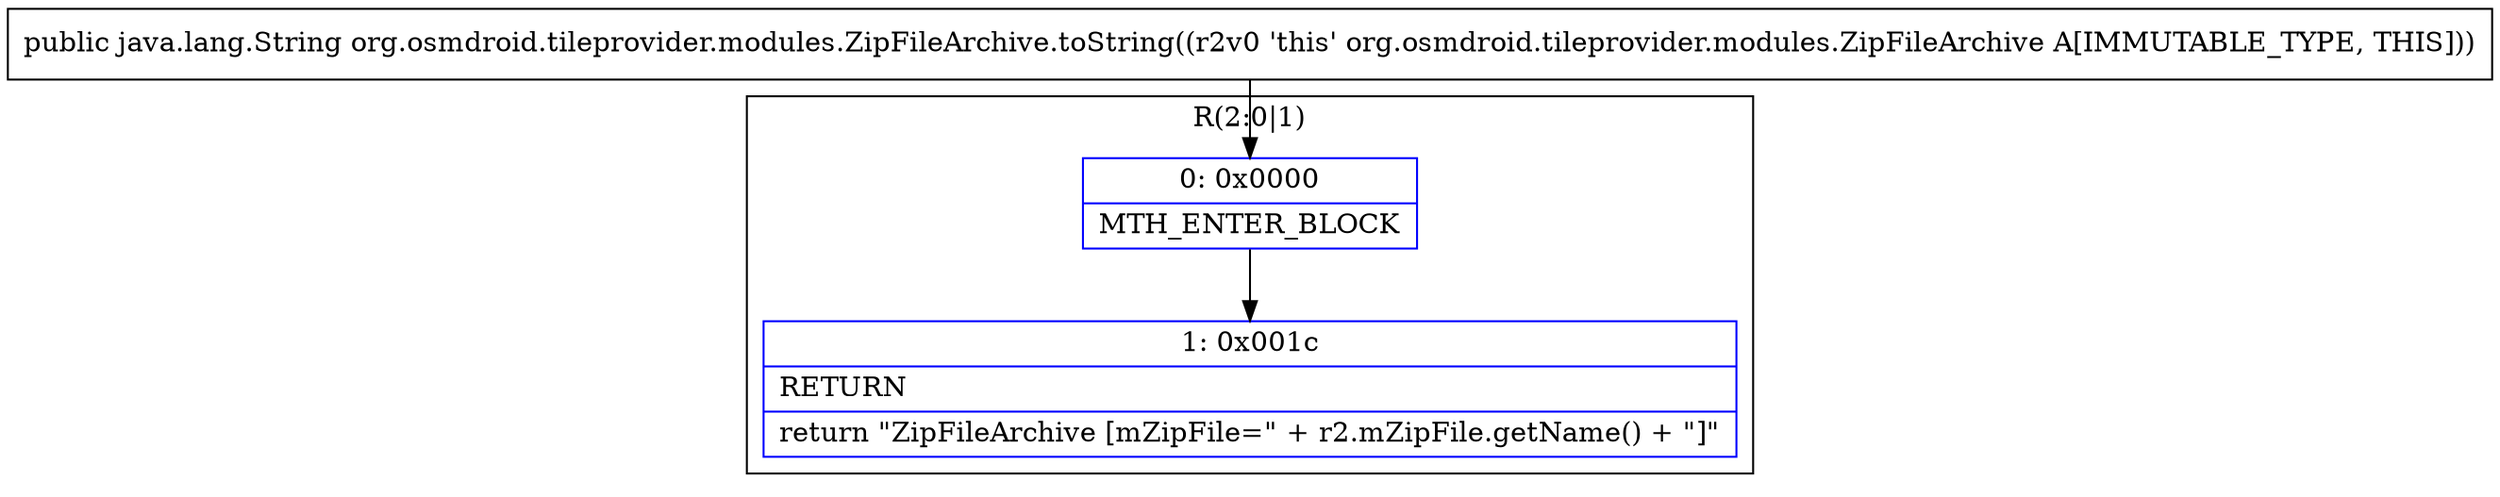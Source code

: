 digraph "CFG fororg.osmdroid.tileprovider.modules.ZipFileArchive.toString()Ljava\/lang\/String;" {
subgraph cluster_Region_1710156658 {
label = "R(2:0|1)";
node [shape=record,color=blue];
Node_0 [shape=record,label="{0\:\ 0x0000|MTH_ENTER_BLOCK\l}"];
Node_1 [shape=record,label="{1\:\ 0x001c|RETURN\l|return \"ZipFileArchive [mZipFile=\" + r2.mZipFile.getName() + \"]\"\l}"];
}
MethodNode[shape=record,label="{public java.lang.String org.osmdroid.tileprovider.modules.ZipFileArchive.toString((r2v0 'this' org.osmdroid.tileprovider.modules.ZipFileArchive A[IMMUTABLE_TYPE, THIS])) }"];
MethodNode -> Node_0;
Node_0 -> Node_1;
}

